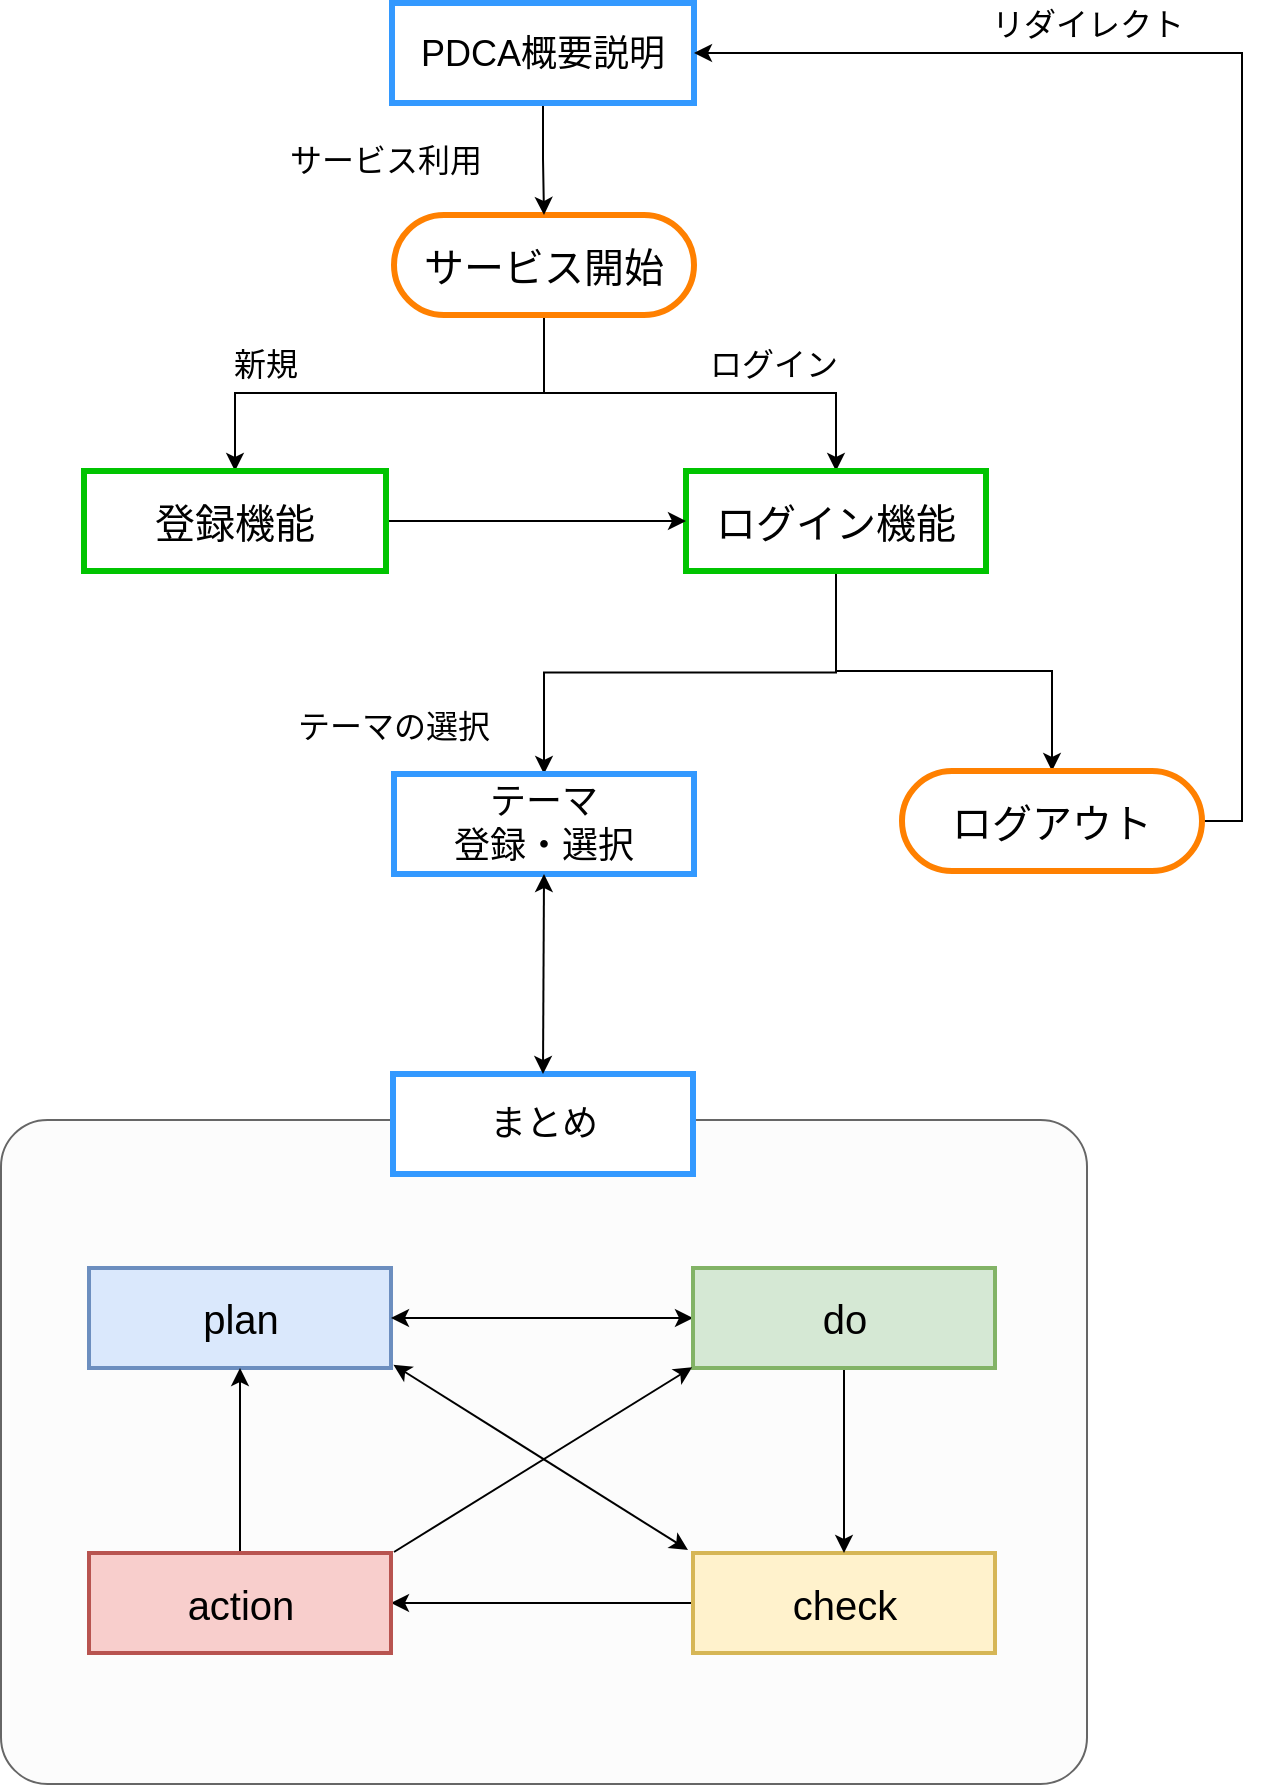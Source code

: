 <mxfile version="12.3.2" type="github" pages="1">
  <diagram id="7QuHZo5SJ8vDTnDqI6yM" name="Page-1">
    <mxGraphModel dx="2194" dy="1094" grid="0" gridSize="10" guides="1" tooltips="1" connect="1" arrows="1" fold="1" page="1" pageScale="1" pageWidth="827" pageHeight="1169" math="0" shadow="0">
      <root>
        <mxCell id="0"/>
        <mxCell id="1" parent="0"/>
        <mxCell id="N-NTgORlRnpznjwGjGEB-21" value="" style="rounded=1;whiteSpace=wrap;html=1;strokeWidth=1;fillColor=#FCFCFC;arcSize=7;strokeColor=#666666;fontColor=#333333;" parent="1" vertex="1">
          <mxGeometry x="142.5" y="655" width="543" height="332" as="geometry"/>
        </mxCell>
        <mxCell id="N-NTgORlRnpznjwGjGEB-35" style="edgeStyle=orthogonalEdgeStyle;rounded=0;orthogonalLoop=1;jettySize=auto;html=1;exitX=0.5;exitY=1;exitDx=0;exitDy=0;entryX=0.5;entryY=0;entryDx=0;entryDy=0;" parent="1" source="N-NTgORlRnpznjwGjGEB-4" target="N-NTgORlRnpznjwGjGEB-25" edge="1">
          <mxGeometry relative="1" as="geometry">
            <mxPoint x="260.0" y="325.5" as="targetPoint"/>
          </mxGeometry>
        </mxCell>
        <mxCell id="N-NTgORlRnpznjwGjGEB-36" style="edgeStyle=orthogonalEdgeStyle;rounded=0;orthogonalLoop=1;jettySize=auto;html=1;exitX=0.5;exitY=1;exitDx=0;exitDy=0;entryX=0.5;entryY=0;entryDx=0;entryDy=0;" parent="1" source="N-NTgORlRnpznjwGjGEB-4" target="N-NTgORlRnpznjwGjGEB-5" edge="1">
          <mxGeometry relative="1" as="geometry"/>
        </mxCell>
        <mxCell id="N-NTgORlRnpznjwGjGEB-4" value="&lt;span style=&quot;font-size: 20px&quot;&gt;サービス開始&lt;/span&gt;" style="rounded=1;whiteSpace=wrap;html=1;arcSize=50;rotation=0;strokeWidth=3;strokeColor=#FF8000;" parent="1" vertex="1">
          <mxGeometry x="339" y="202.5" width="150" height="50" as="geometry"/>
        </mxCell>
        <mxCell id="N-NTgORlRnpznjwGjGEB-38" style="edgeStyle=orthogonalEdgeStyle;rounded=0;orthogonalLoop=1;jettySize=auto;html=1;exitX=0.5;exitY=1;exitDx=0;exitDy=0;entryX=0.5;entryY=0;entryDx=0;entryDy=0;" parent="1" source="N-NTgORlRnpznjwGjGEB-5" target="N-NTgORlRnpznjwGjGEB-32" edge="1">
          <mxGeometry relative="1" as="geometry"/>
        </mxCell>
        <mxCell id="N-NTgORlRnpznjwGjGEB-39" style="edgeStyle=orthogonalEdgeStyle;rounded=0;orthogonalLoop=1;jettySize=auto;html=1;exitX=0.5;exitY=1;exitDx=0;exitDy=0;entryX=0.5;entryY=0;entryDx=0;entryDy=0;" parent="1" source="N-NTgORlRnpznjwGjGEB-5" target="N-NTgORlRnpznjwGjGEB-33" edge="1">
          <mxGeometry relative="1" as="geometry"/>
        </mxCell>
        <mxCell id="N-NTgORlRnpznjwGjGEB-5" value="&lt;font style=&quot;font-size: 20px&quot;&gt;ログイン機能&lt;/font&gt;" style="rounded=0;whiteSpace=wrap;html=1;strokeWidth=3;strokeColor=#00C400;" parent="1" vertex="1">
          <mxGeometry x="485" y="330.5" width="150" height="50" as="geometry"/>
        </mxCell>
        <mxCell id="N-NTgORlRnpznjwGjGEB-37" style="edgeStyle=orthogonalEdgeStyle;rounded=0;orthogonalLoop=1;jettySize=auto;html=1;exitX=1;exitY=0.5;exitDx=0;exitDy=0;entryX=0;entryY=0.5;entryDx=0;entryDy=0;" parent="1" source="N-NTgORlRnpznjwGjGEB-25" target="N-NTgORlRnpznjwGjGEB-5" edge="1">
          <mxGeometry relative="1" as="geometry"/>
        </mxCell>
        <mxCell id="N-NTgORlRnpznjwGjGEB-25" value="&lt;font style=&quot;font-size: 20px&quot;&gt;登録機能&lt;/font&gt;" style="rounded=0;whiteSpace=wrap;html=1;strokeWidth=3;strokeColor=#00C400;" parent="1" vertex="1">
          <mxGeometry x="184" y="330.5" width="151" height="50" as="geometry"/>
        </mxCell>
        <mxCell id="N-NTgORlRnpznjwGjGEB-50" style="edgeStyle=orthogonalEdgeStyle;rounded=0;orthogonalLoop=1;jettySize=auto;html=1;exitX=0.5;exitY=1;exitDx=0;exitDy=0;entryX=0.5;entryY=0;entryDx=0;entryDy=0;" parent="1" source="N-NTgORlRnpznjwGjGEB-26" target="N-NTgORlRnpznjwGjGEB-4" edge="1">
          <mxGeometry relative="1" as="geometry"/>
        </mxCell>
        <mxCell id="N-NTgORlRnpznjwGjGEB-26" value="&lt;font style=&quot;font-size: 18px&quot;&gt;PDCA概要説明&lt;/font&gt;" style="rounded=0;whiteSpace=wrap;html=1;strokeWidth=3;strokeColor=#3399FF;" parent="1" vertex="1">
          <mxGeometry x="338" y="96.5" width="151" height="50" as="geometry"/>
        </mxCell>
        <mxCell id="N-NTgORlRnpznjwGjGEB-45" style="edgeStyle=orthogonalEdgeStyle;rounded=0;orthogonalLoop=1;jettySize=auto;html=1;exitX=1;exitY=0.5;exitDx=0;exitDy=0;entryX=0;entryY=0.5;entryDx=0;entryDy=0;" parent="1" source="N-NTgORlRnpznjwGjGEB-27" target="N-NTgORlRnpznjwGjGEB-29" edge="1">
          <mxGeometry relative="1" as="geometry"/>
        </mxCell>
        <mxCell id="N-NTgORlRnpznjwGjGEB-27" value="&lt;span style=&quot;font-size: 20px&quot;&gt;plan&lt;/span&gt;" style="rounded=0;whiteSpace=wrap;html=1;strokeColor=#6c8ebf;strokeWidth=2;fillColor=#dae8fc;" parent="1" vertex="1">
          <mxGeometry x="186.5" y="729" width="151" height="50" as="geometry"/>
        </mxCell>
        <mxCell id="N-NTgORlRnpznjwGjGEB-47" style="edgeStyle=orthogonalEdgeStyle;rounded=0;orthogonalLoop=1;jettySize=auto;html=1;exitX=0;exitY=0.5;exitDx=0;exitDy=0;entryX=1;entryY=0.5;entryDx=0;entryDy=0;" parent="1" source="N-NTgORlRnpznjwGjGEB-28" target="N-NTgORlRnpznjwGjGEB-30" edge="1">
          <mxGeometry relative="1" as="geometry"/>
        </mxCell>
        <mxCell id="N-NTgORlRnpznjwGjGEB-28" value="&lt;span style=&quot;font-size: 20px&quot;&gt;check&lt;/span&gt;" style="rounded=0;whiteSpace=wrap;html=1;strokeColor=#d6b656;strokeWidth=2;fillColor=#fff2cc;" parent="1" vertex="1">
          <mxGeometry x="488.5" y="871.5" width="151" height="50" as="geometry"/>
        </mxCell>
        <mxCell id="N-NTgORlRnpznjwGjGEB-46" style="edgeStyle=orthogonalEdgeStyle;rounded=0;orthogonalLoop=1;jettySize=auto;html=1;exitX=0.5;exitY=1;exitDx=0;exitDy=0;entryX=0.5;entryY=0;entryDx=0;entryDy=0;" parent="1" source="N-NTgORlRnpznjwGjGEB-29" target="N-NTgORlRnpznjwGjGEB-28" edge="1">
          <mxGeometry relative="1" as="geometry"/>
        </mxCell>
        <mxCell id="WV-paqwLH-ebp-nXbJU0-1" style="edgeStyle=orthogonalEdgeStyle;rounded=0;orthogonalLoop=1;jettySize=auto;html=1;exitX=0;exitY=0.5;exitDx=0;exitDy=0;entryX=1;entryY=0.5;entryDx=0;entryDy=0;" parent="1" source="N-NTgORlRnpznjwGjGEB-29" target="N-NTgORlRnpznjwGjGEB-27" edge="1">
          <mxGeometry relative="1" as="geometry"/>
        </mxCell>
        <mxCell id="N-NTgORlRnpznjwGjGEB-29" value="&lt;font style=&quot;font-size: 20px&quot;&gt;do&lt;/font&gt;" style="rounded=0;whiteSpace=wrap;html=1;strokeColor=#82b366;strokeWidth=2;fillColor=#d5e8d4;" parent="1" vertex="1">
          <mxGeometry x="488.5" y="729" width="151" height="50" as="geometry"/>
        </mxCell>
        <mxCell id="N-NTgORlRnpznjwGjGEB-48" style="edgeStyle=orthogonalEdgeStyle;rounded=0;orthogonalLoop=1;jettySize=auto;html=1;exitX=0.5;exitY=0;exitDx=0;exitDy=0;entryX=0.5;entryY=1;entryDx=0;entryDy=0;" parent="1" source="N-NTgORlRnpznjwGjGEB-30" target="N-NTgORlRnpznjwGjGEB-27" edge="1">
          <mxGeometry relative="1" as="geometry"/>
        </mxCell>
        <mxCell id="N-NTgORlRnpznjwGjGEB-30" value="&lt;span style=&quot;font-size: 20px&quot;&gt;action&lt;/span&gt;" style="rounded=0;whiteSpace=wrap;html=1;strokeColor=#b85450;strokeWidth=2;fillColor=#f8cecc;" parent="1" vertex="1">
          <mxGeometry x="186.5" y="871.5" width="151" height="50" as="geometry"/>
        </mxCell>
        <mxCell id="N-NTgORlRnpznjwGjGEB-32" value="&lt;span style=&quot;font-size: 18px&quot;&gt;テーマ&lt;br&gt;&lt;/span&gt;&lt;span style=&quot;font-size: 18px&quot;&gt;登録&lt;/span&gt;&lt;span style=&quot;font-size: 18px&quot;&gt;・&lt;/span&gt;&lt;span style=&quot;font-size: 18px&quot;&gt;選択&lt;/span&gt;" style="rounded=0;whiteSpace=wrap;html=1;strokeWidth=3;strokeColor=#3399FF;" parent="1" vertex="1">
          <mxGeometry x="339" y="482" width="150" height="50" as="geometry"/>
        </mxCell>
        <mxCell id="N-NTgORlRnpznjwGjGEB-53" style="edgeStyle=orthogonalEdgeStyle;rounded=0;orthogonalLoop=1;jettySize=auto;html=1;exitX=1;exitY=0.5;exitDx=0;exitDy=0;entryX=1;entryY=0.5;entryDx=0;entryDy=0;" parent="1" source="N-NTgORlRnpznjwGjGEB-33" target="N-NTgORlRnpznjwGjGEB-26" edge="1">
          <mxGeometry relative="1" as="geometry"/>
        </mxCell>
        <mxCell id="N-NTgORlRnpznjwGjGEB-33" value="&lt;span style=&quot;font-size: 20px&quot;&gt;ログアウト&lt;/span&gt;" style="rounded=1;whiteSpace=wrap;html=1;arcSize=50;rotation=0;strokeWidth=3;strokeColor=#FF8000;" parent="1" vertex="1">
          <mxGeometry x="593" y="480.5" width="150" height="50" as="geometry"/>
        </mxCell>
        <mxCell id="N-NTgORlRnpznjwGjGEB-34" value="&lt;span style=&quot;font-size: 18px&quot;&gt;まとめ&lt;/span&gt;" style="rounded=0;whiteSpace=wrap;html=1;strokeColor=#3399FF;strokeWidth=3;" parent="1" vertex="1">
          <mxGeometry x="338.5" y="632" width="150" height="50" as="geometry"/>
        </mxCell>
        <mxCell id="N-NTgORlRnpznjwGjGEB-43" value="" style="endArrow=classic;startArrow=classic;html=1;entryX=0.5;entryY=1;entryDx=0;entryDy=0;exitX=0.5;exitY=0;exitDx=0;exitDy=0;" parent="1" source="N-NTgORlRnpznjwGjGEB-34" target="N-NTgORlRnpznjwGjGEB-32" edge="1">
          <mxGeometry width="50" height="50" relative="1" as="geometry">
            <mxPoint x="487" y="594.5" as="sourcePoint"/>
            <mxPoint x="104" y="1011.5" as="targetPoint"/>
          </mxGeometry>
        </mxCell>
        <mxCell id="N-NTgORlRnpznjwGjGEB-54" value="&lt;font style=&quot;font-size: 16px&quot;&gt;サービス利用&lt;/font&gt;" style="text;html=1;strokeColor=none;fillColor=none;align=center;verticalAlign=middle;whiteSpace=wrap;rounded=0;strokeWidth=16;" parent="1" vertex="1">
          <mxGeometry x="271" y="164.5" width="128" height="20" as="geometry"/>
        </mxCell>
        <mxCell id="N-NTgORlRnpznjwGjGEB-55" value="&lt;span style=&quot;font-size: 16px&quot;&gt;リダイレクト&lt;/span&gt;&lt;span style=&quot;color: rgba(0 , 0 , 0 , 0) ; font-family: monospace ; font-size: 0px ; white-space: nowrap&quot;&gt;%3CmxGraphModel%3E%3Croot%3E%3CmxCell%20id%3D%220%22%2F%3E%3CmxCell%20id%3D%221%22%20parent%3D%220%22%2F%3E%3CmxCell%20id%3D%222%22%20value%3D%22%26lt%3Bfont%20style%3D%26quot%3Bfont-size%3A%2016px%26quot%3B%26gt%3B%E3%82%B5%E3%83%BC%E3%83%93%E3%82%B9%E5%88%A9%E7%94%A8%26lt%3B%2Ffont%26gt%3B%22%20style%3D%22text%3Bhtml%3D1%3BstrokeColor%3Dnone%3BfillColor%3Dnone%3Balign%3Dcenter%3BverticalAlign%3Dmiddle%3BwhiteSpace%3Dwrap%3Brounded%3D0%3BstrokeWidth%3D16%3B%22%20vertex%3D%221%22%20parent%3D%221%22%3E%3CmxGeometry%20x%3D%22271%22%20y%3D%22203.5%22%20width%3D%22128%22%20height%3D%2220%22%20as%3D%22geometry%22%2F%3E%3C%2FmxCell%3E%3C%2Froot%3E%3C%2FmxGraphModel%3E&lt;/span&gt;" style="text;html=1;strokeColor=none;fillColor=none;align=center;verticalAlign=middle;whiteSpace=wrap;rounded=0;strokeWidth=16;" parent="1" vertex="1">
          <mxGeometry x="621.5" y="96.5" width="128" height="20" as="geometry"/>
        </mxCell>
        <mxCell id="N-NTgORlRnpznjwGjGEB-56" value="&lt;span style=&quot;font-size: 16px&quot;&gt;新規&lt;/span&gt;" style="text;html=1;strokeColor=none;fillColor=none;align=center;verticalAlign=middle;whiteSpace=wrap;rounded=0;strokeWidth=16;" parent="1" vertex="1">
          <mxGeometry x="211" y="267" width="128" height="20" as="geometry"/>
        </mxCell>
        <mxCell id="N-NTgORlRnpznjwGjGEB-57" value="&lt;span style=&quot;font-size: 16px&quot;&gt;ログイン&lt;/span&gt;" style="text;html=1;strokeColor=none;fillColor=none;align=center;verticalAlign=middle;whiteSpace=wrap;rounded=0;strokeWidth=16;" parent="1" vertex="1">
          <mxGeometry x="465" y="267" width="128" height="20" as="geometry"/>
        </mxCell>
        <mxCell id="N-NTgORlRnpznjwGjGEB-58" value="&lt;span style=&quot;font-size: 16px&quot;&gt;テーマの選択&lt;/span&gt;" style="text;html=1;strokeColor=none;fillColor=none;align=center;verticalAlign=middle;whiteSpace=wrap;rounded=0;strokeWidth=16;" parent="1" vertex="1">
          <mxGeometry x="275" y="447.5" width="128" height="20" as="geometry"/>
        </mxCell>
        <mxCell id="WV-paqwLH-ebp-nXbJU0-4" value="" style="endArrow=classic;startArrow=classic;html=1;entryX=1.008;entryY=0.967;entryDx=0;entryDy=0;entryPerimeter=0;" parent="1" target="N-NTgORlRnpznjwGjGEB-27" edge="1">
          <mxGeometry width="50" height="50" relative="1" as="geometry">
            <mxPoint x="486" y="870" as="sourcePoint"/>
            <mxPoint x="108" y="1008" as="targetPoint"/>
          </mxGeometry>
        </mxCell>
        <mxCell id="WV-paqwLH-ebp-nXbJU0-6" value="" style="endArrow=classic;html=1;entryX=-0.003;entryY=0.993;entryDx=0;entryDy=0;entryPerimeter=0;" parent="1" target="N-NTgORlRnpznjwGjGEB-29" edge="1">
          <mxGeometry width="50" height="50" relative="1" as="geometry">
            <mxPoint x="339" y="871" as="sourcePoint"/>
            <mxPoint x="389" y="821.5" as="targetPoint"/>
          </mxGeometry>
        </mxCell>
      </root>
    </mxGraphModel>
  </diagram>
</mxfile>
